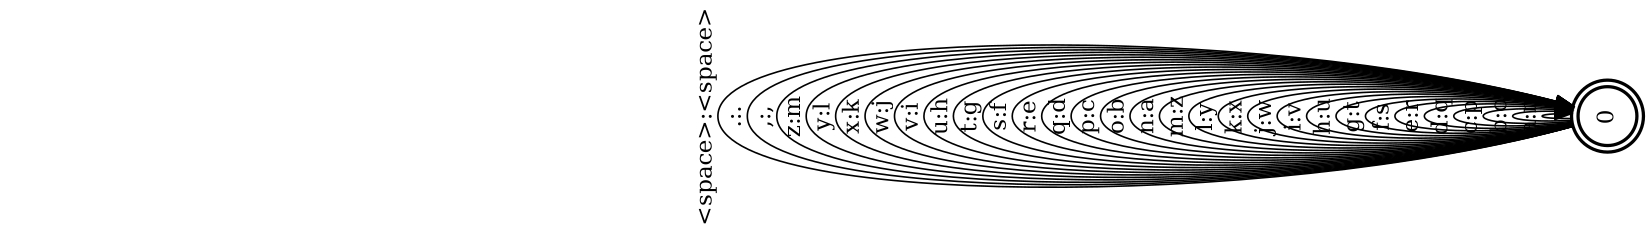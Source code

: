 digraph FST {
rankdir = LR;
size = "8.5,11";
label = "";
center = 1;
orientation = Landscape;
ranksep = "0.4";
nodesep = "0.25";
0 [label = "0", shape = doublecircle, style = bold, fontsize = 14]
	0 -> 0 [label = "a:n", fontsize = 14];
	0 -> 0 [label = "b:o", fontsize = 14];
	0 -> 0 [label = "c:p", fontsize = 14];
	0 -> 0 [label = "d:q", fontsize = 14];
	0 -> 0 [label = "e:r", fontsize = 14];
	0 -> 0 [label = "f:s", fontsize = 14];
	0 -> 0 [label = "g:t", fontsize = 14];
	0 -> 0 [label = "h:u", fontsize = 14];
	0 -> 0 [label = "i:v", fontsize = 14];
	0 -> 0 [label = "j:w", fontsize = 14];
	0 -> 0 [label = "k:x", fontsize = 14];
	0 -> 0 [label = "l:y", fontsize = 14];
	0 -> 0 [label = "m:z", fontsize = 14];
	0 -> 0 [label = "n:a", fontsize = 14];
	0 -> 0 [label = "o:b", fontsize = 14];
	0 -> 0 [label = "p:c", fontsize = 14];
	0 -> 0 [label = "q:d", fontsize = 14];
	0 -> 0 [label = "r:e", fontsize = 14];
	0 -> 0 [label = "s:f", fontsize = 14];
	0 -> 0 [label = "t:g", fontsize = 14];
	0 -> 0 [label = "u:h", fontsize = 14];
	0 -> 0 [label = "v:i", fontsize = 14];
	0 -> 0 [label = "w:j", fontsize = 14];
	0 -> 0 [label = "x:k", fontsize = 14];
	0 -> 0 [label = "y:l", fontsize = 14];
	0 -> 0 [label = "z:m", fontsize = 14];
	0 -> 0 [label = ",:,", fontsize = 14];
	0 -> 0 [label = ".:.", fontsize = 14];
	0 -> 0 [label = "<space>:<space>", fontsize = 14];
}
